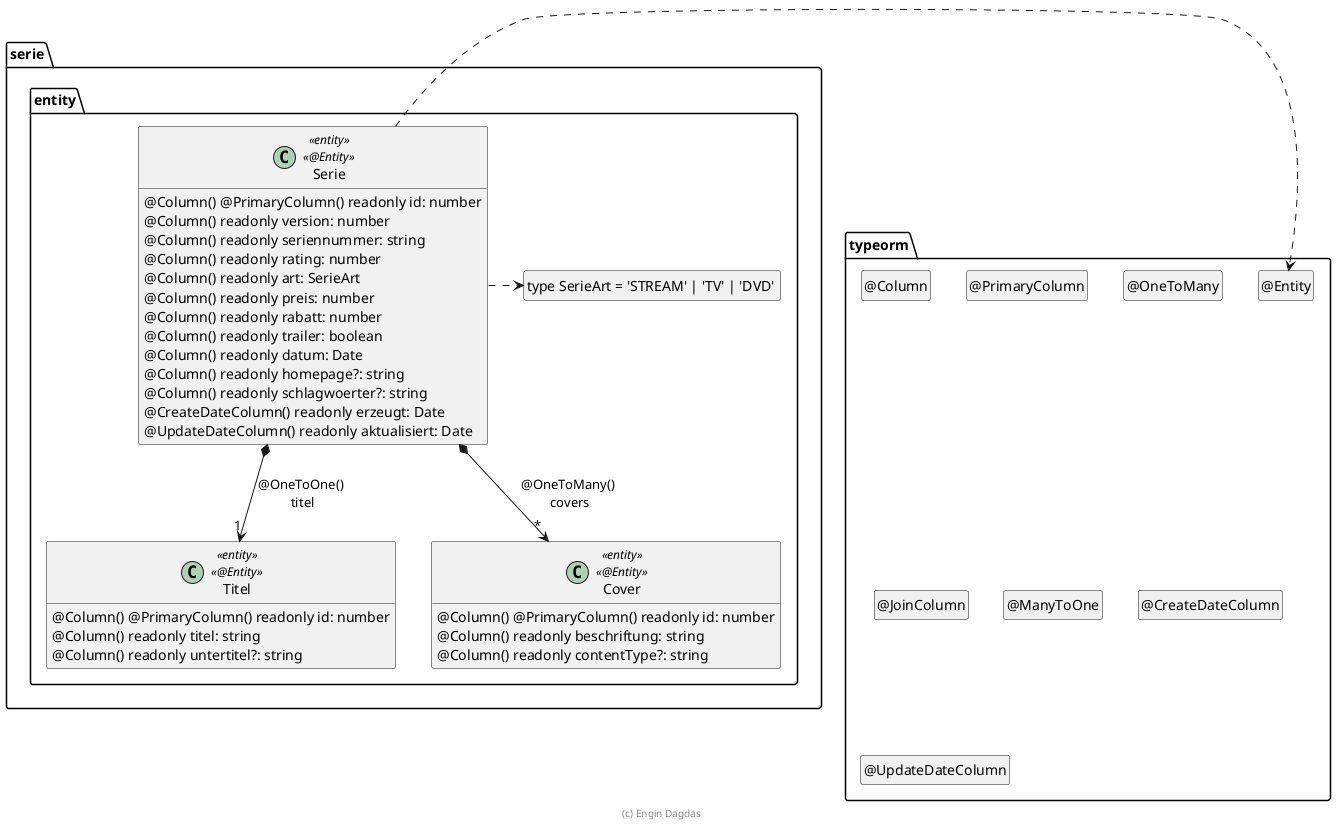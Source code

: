 ' Copyright (C) 2019 - present Juergen Zimmermann, Hochschule Karlsruhe
'
' This program is free software: you can redistribute it and/or modify
' it under the terms of the GNU General Public License as published by
' the Free Software Foundation, either version 3 of the License, or
' (at your option) any later version.
'
' This program is distributed in the hope that it will be useful,
' but WITHOUT ANY WARRANTY; without even the implied warranty of
' MERCHANTABILITY or FITNESS FOR A PARTICULAR PURPOSE.  See the
' GNU General Public License for more details.
'
' You should have received a copy of the GNU General Public License
' along with this program.  If not, see <https://www.gnu.org/licenses/>.

' Preview durch <Alt>d

@startuml Entity

package typeorm {
  class "@Entity" as Entity
  hide Entity circle
  class "@Column" as Column
  hide Column circle
  class "@PrimaryColumn" as PrimaryColumn
  hide PrimaryColumn circle
  class "@OneToMany" as OneToMany
  hide OneToMany circle
  class "@JoinColumn" as JoinColumn
  hide JoinColumn circle
  class "@ManyToOne" as ManyToOne
  hide ManyToOne circle
  class "@CreateDateColumn" as CreateDateColumn
  hide CreateDateColumn circle
  class "@UpdateDateColumn" as UpdateDateColumn
  hide UpdateDateColumn circle
}

package serie.entity {
  class "type SerieArt = 'STREAM' | 'TV' | 'DVD' " as SerieArt
  hide SerieArt circle

  class Serie <<entity>> <<@Entity>> {
    @Column() @PrimaryColumn() readonly id: number
    @Column() readonly version: number
    @Column() readonly seriennummer: string
    @Column() readonly rating: number
    @Column() readonly art: SerieArt
    @Column() readonly preis: number
    @Column() readonly rabatt: number
    @Column() readonly trailer: boolean
    @Column() readonly datum: Date
    @Column() readonly homepage?: string
    @Column() readonly schlagwoerter?: string
    @CreateDateColumn() readonly erzeugt: Date
    @UpdateDateColumn() readonly aktualisiert: Date
  }

  class Titel <<entity>> <<@Entity>> {
    @Column() @PrimaryColumn() readonly id: number
    @Column() readonly titel: string
    @Column() readonly untertitel?: string
  }

  class Cover <<entity>> <<@Entity>> {
    @Column() @PrimaryColumn() readonly id: number
    @Column() readonly beschriftung: string
    @Column() readonly contentType?: string
  }

  Serie *--> "1" Titel : @OneToOne() \ntitel
  Serie *--> "*" Cover : @OneToMany() \ncovers

  Serie .right.> Entity
  Serie .right.> SerieArt
}

hide empty members

footer (c) Engin Dagdas

@enduml
